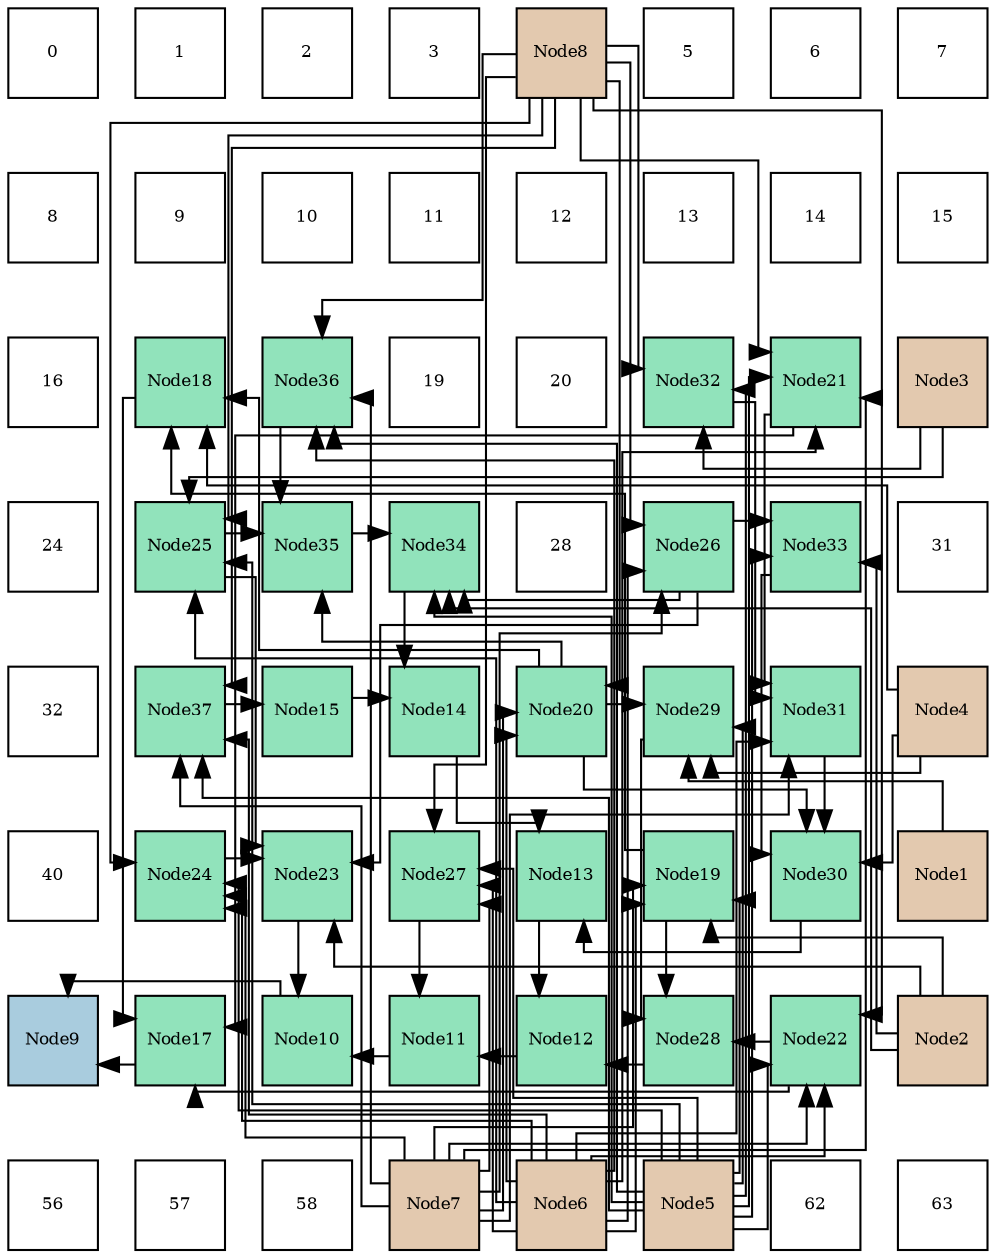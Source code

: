 digraph layout{
 rankdir=TB;
 splines=ortho;
 node [style=filled shape=square fixedsize=true width=0.6];
0[label="0", fontsize=8, fillcolor="#ffffff"];
1[label="1", fontsize=8, fillcolor="#ffffff"];
2[label="2", fontsize=8, fillcolor="#ffffff"];
3[label="3", fontsize=8, fillcolor="#ffffff"];
4[label="Node8", fontsize=8, fillcolor="#e3c9af"];
5[label="5", fontsize=8, fillcolor="#ffffff"];
6[label="6", fontsize=8, fillcolor="#ffffff"];
7[label="7", fontsize=8, fillcolor="#ffffff"];
8[label="8", fontsize=8, fillcolor="#ffffff"];
9[label="9", fontsize=8, fillcolor="#ffffff"];
10[label="10", fontsize=8, fillcolor="#ffffff"];
11[label="11", fontsize=8, fillcolor="#ffffff"];
12[label="12", fontsize=8, fillcolor="#ffffff"];
13[label="13", fontsize=8, fillcolor="#ffffff"];
14[label="14", fontsize=8, fillcolor="#ffffff"];
15[label="15", fontsize=8, fillcolor="#ffffff"];
16[label="16", fontsize=8, fillcolor="#ffffff"];
17[label="Node18", fontsize=8, fillcolor="#91e3bb"];
18[label="Node36", fontsize=8, fillcolor="#91e3bb"];
19[label="19", fontsize=8, fillcolor="#ffffff"];
20[label="20", fontsize=8, fillcolor="#ffffff"];
21[label="Node32", fontsize=8, fillcolor="#91e3bb"];
22[label="Node21", fontsize=8, fillcolor="#91e3bb"];
23[label="Node3", fontsize=8, fillcolor="#e3c9af"];
24[label="24", fontsize=8, fillcolor="#ffffff"];
25[label="Node25", fontsize=8, fillcolor="#91e3bb"];
26[label="Node35", fontsize=8, fillcolor="#91e3bb"];
27[label="Node34", fontsize=8, fillcolor="#91e3bb"];
28[label="28", fontsize=8, fillcolor="#ffffff"];
29[label="Node26", fontsize=8, fillcolor="#91e3bb"];
30[label="Node33", fontsize=8, fillcolor="#91e3bb"];
31[label="31", fontsize=8, fillcolor="#ffffff"];
32[label="32", fontsize=8, fillcolor="#ffffff"];
33[label="Node37", fontsize=8, fillcolor="#91e3bb"];
34[label="Node15", fontsize=8, fillcolor="#91e3bb"];
35[label="Node14", fontsize=8, fillcolor="#91e3bb"];
36[label="Node20", fontsize=8, fillcolor="#91e3bb"];
37[label="Node29", fontsize=8, fillcolor="#91e3bb"];
38[label="Node31", fontsize=8, fillcolor="#91e3bb"];
39[label="Node4", fontsize=8, fillcolor="#e3c9af"];
40[label="40", fontsize=8, fillcolor="#ffffff"];
41[label="Node24", fontsize=8, fillcolor="#91e3bb"];
42[label="Node23", fontsize=8, fillcolor="#91e3bb"];
43[label="Node27", fontsize=8, fillcolor="#91e3bb"];
44[label="Node13", fontsize=8, fillcolor="#91e3bb"];
45[label="Node19", fontsize=8, fillcolor="#91e3bb"];
46[label="Node30", fontsize=8, fillcolor="#91e3bb"];
47[label="Node1", fontsize=8, fillcolor="#e3c9af"];
48[label="Node9", fontsize=8, fillcolor="#a9ccde"];
49[label="Node17", fontsize=8, fillcolor="#91e3bb"];
50[label="Node10", fontsize=8, fillcolor="#91e3bb"];
51[label="Node11", fontsize=8, fillcolor="#91e3bb"];
52[label="Node12", fontsize=8, fillcolor="#91e3bb"];
53[label="Node28", fontsize=8, fillcolor="#91e3bb"];
54[label="Node22", fontsize=8, fillcolor="#91e3bb"];
55[label="Node2", fontsize=8, fillcolor="#e3c9af"];
56[label="56", fontsize=8, fillcolor="#ffffff"];
57[label="57", fontsize=8, fillcolor="#ffffff"];
58[label="58", fontsize=8, fillcolor="#ffffff"];
59[label="Node7", fontsize=8, fillcolor="#e3c9af"];
60[label="Node6", fontsize=8, fillcolor="#e3c9af"];
61[label="Node5", fontsize=8, fillcolor="#e3c9af"];
62[label="62", fontsize=8, fillcolor="#ffffff"];
63[label="63", fontsize=8, fillcolor="#ffffff"];
edge [constraint=false, style=vis];50 -> 48;
49 -> 48;
51 -> 50;
42 -> 50;
52 -> 51;
43 -> 51;
44 -> 52;
53 -> 52;
35 -> 44;
46 -> 44;
34 -> 35;
27 -> 35;
33 -> 34;
17 -> 49;
22 -> 49;
54 -> 49;
37 -> 53;
45 -> 53;
54 -> 53;
38 -> 46;
30 -> 46;
36 -> 46;
39 -> 46;
26 -> 27;
29 -> 27;
55 -> 27;
61 -> 27;
45 -> 17;
36 -> 17;
39 -> 17;
41 -> 42;
25 -> 42;
29 -> 42;
55 -> 42;
36 -> 37;
47 -> 37;
39 -> 37;
61 -> 37;
22 -> 38;
21 -> 38;
60 -> 38;
59 -> 38;
29 -> 30;
55 -> 30;
61 -> 30;
36 -> 26;
25 -> 26;
18 -> 26;
55 -> 45;
61 -> 45;
60 -> 45;
59 -> 45;
60 -> 36;
59 -> 36;
4 -> 36;
61 -> 22;
60 -> 22;
59 -> 22;
4 -> 22;
61 -> 54;
60 -> 54;
59 -> 54;
4 -> 54;
61 -> 41;
60 -> 41;
59 -> 41;
4 -> 41;
23 -> 25;
61 -> 25;
60 -> 25;
4 -> 25;
60 -> 29;
59 -> 29;
4 -> 29;
61 -> 43;
60 -> 43;
59 -> 43;
4 -> 43;
23 -> 21;
61 -> 21;
4 -> 21;
61 -> 18;
60 -> 18;
59 -> 18;
4 -> 18;
61 -> 33;
60 -> 33;
59 -> 33;
4 -> 33;
edge [constraint=true, style=invis];
0 -> 8 -> 16 -> 24 -> 32 -> 40 -> 48 -> 56;
1 -> 9 -> 17 -> 25 -> 33 -> 41 -> 49 -> 57;
2 -> 10 -> 18 -> 26 -> 34 -> 42 -> 50 -> 58;
3 -> 11 -> 19 -> 27 -> 35 -> 43 -> 51 -> 59;
4 -> 12 -> 20 -> 28 -> 36 -> 44 -> 52 -> 60;
5 -> 13 -> 21 -> 29 -> 37 -> 45 -> 53 -> 61;
6 -> 14 -> 22 -> 30 -> 38 -> 46 -> 54 -> 62;
7 -> 15 -> 23 -> 31 -> 39 -> 47 -> 55 -> 63;
rank = same {0 -> 1 -> 2 -> 3 -> 4 -> 5 -> 6 -> 7};
rank = same {8 -> 9 -> 10 -> 11 -> 12 -> 13 -> 14 -> 15};
rank = same {16 -> 17 -> 18 -> 19 -> 20 -> 21 -> 22 -> 23};
rank = same {24 -> 25 -> 26 -> 27 -> 28 -> 29 -> 30 -> 31};
rank = same {32 -> 33 -> 34 -> 35 -> 36 -> 37 -> 38 -> 39};
rank = same {40 -> 41 -> 42 -> 43 -> 44 -> 45 -> 46 -> 47};
rank = same {48 -> 49 -> 50 -> 51 -> 52 -> 53 -> 54 -> 55};
rank = same {56 -> 57 -> 58 -> 59 -> 60 -> 61 -> 62 -> 63};
}